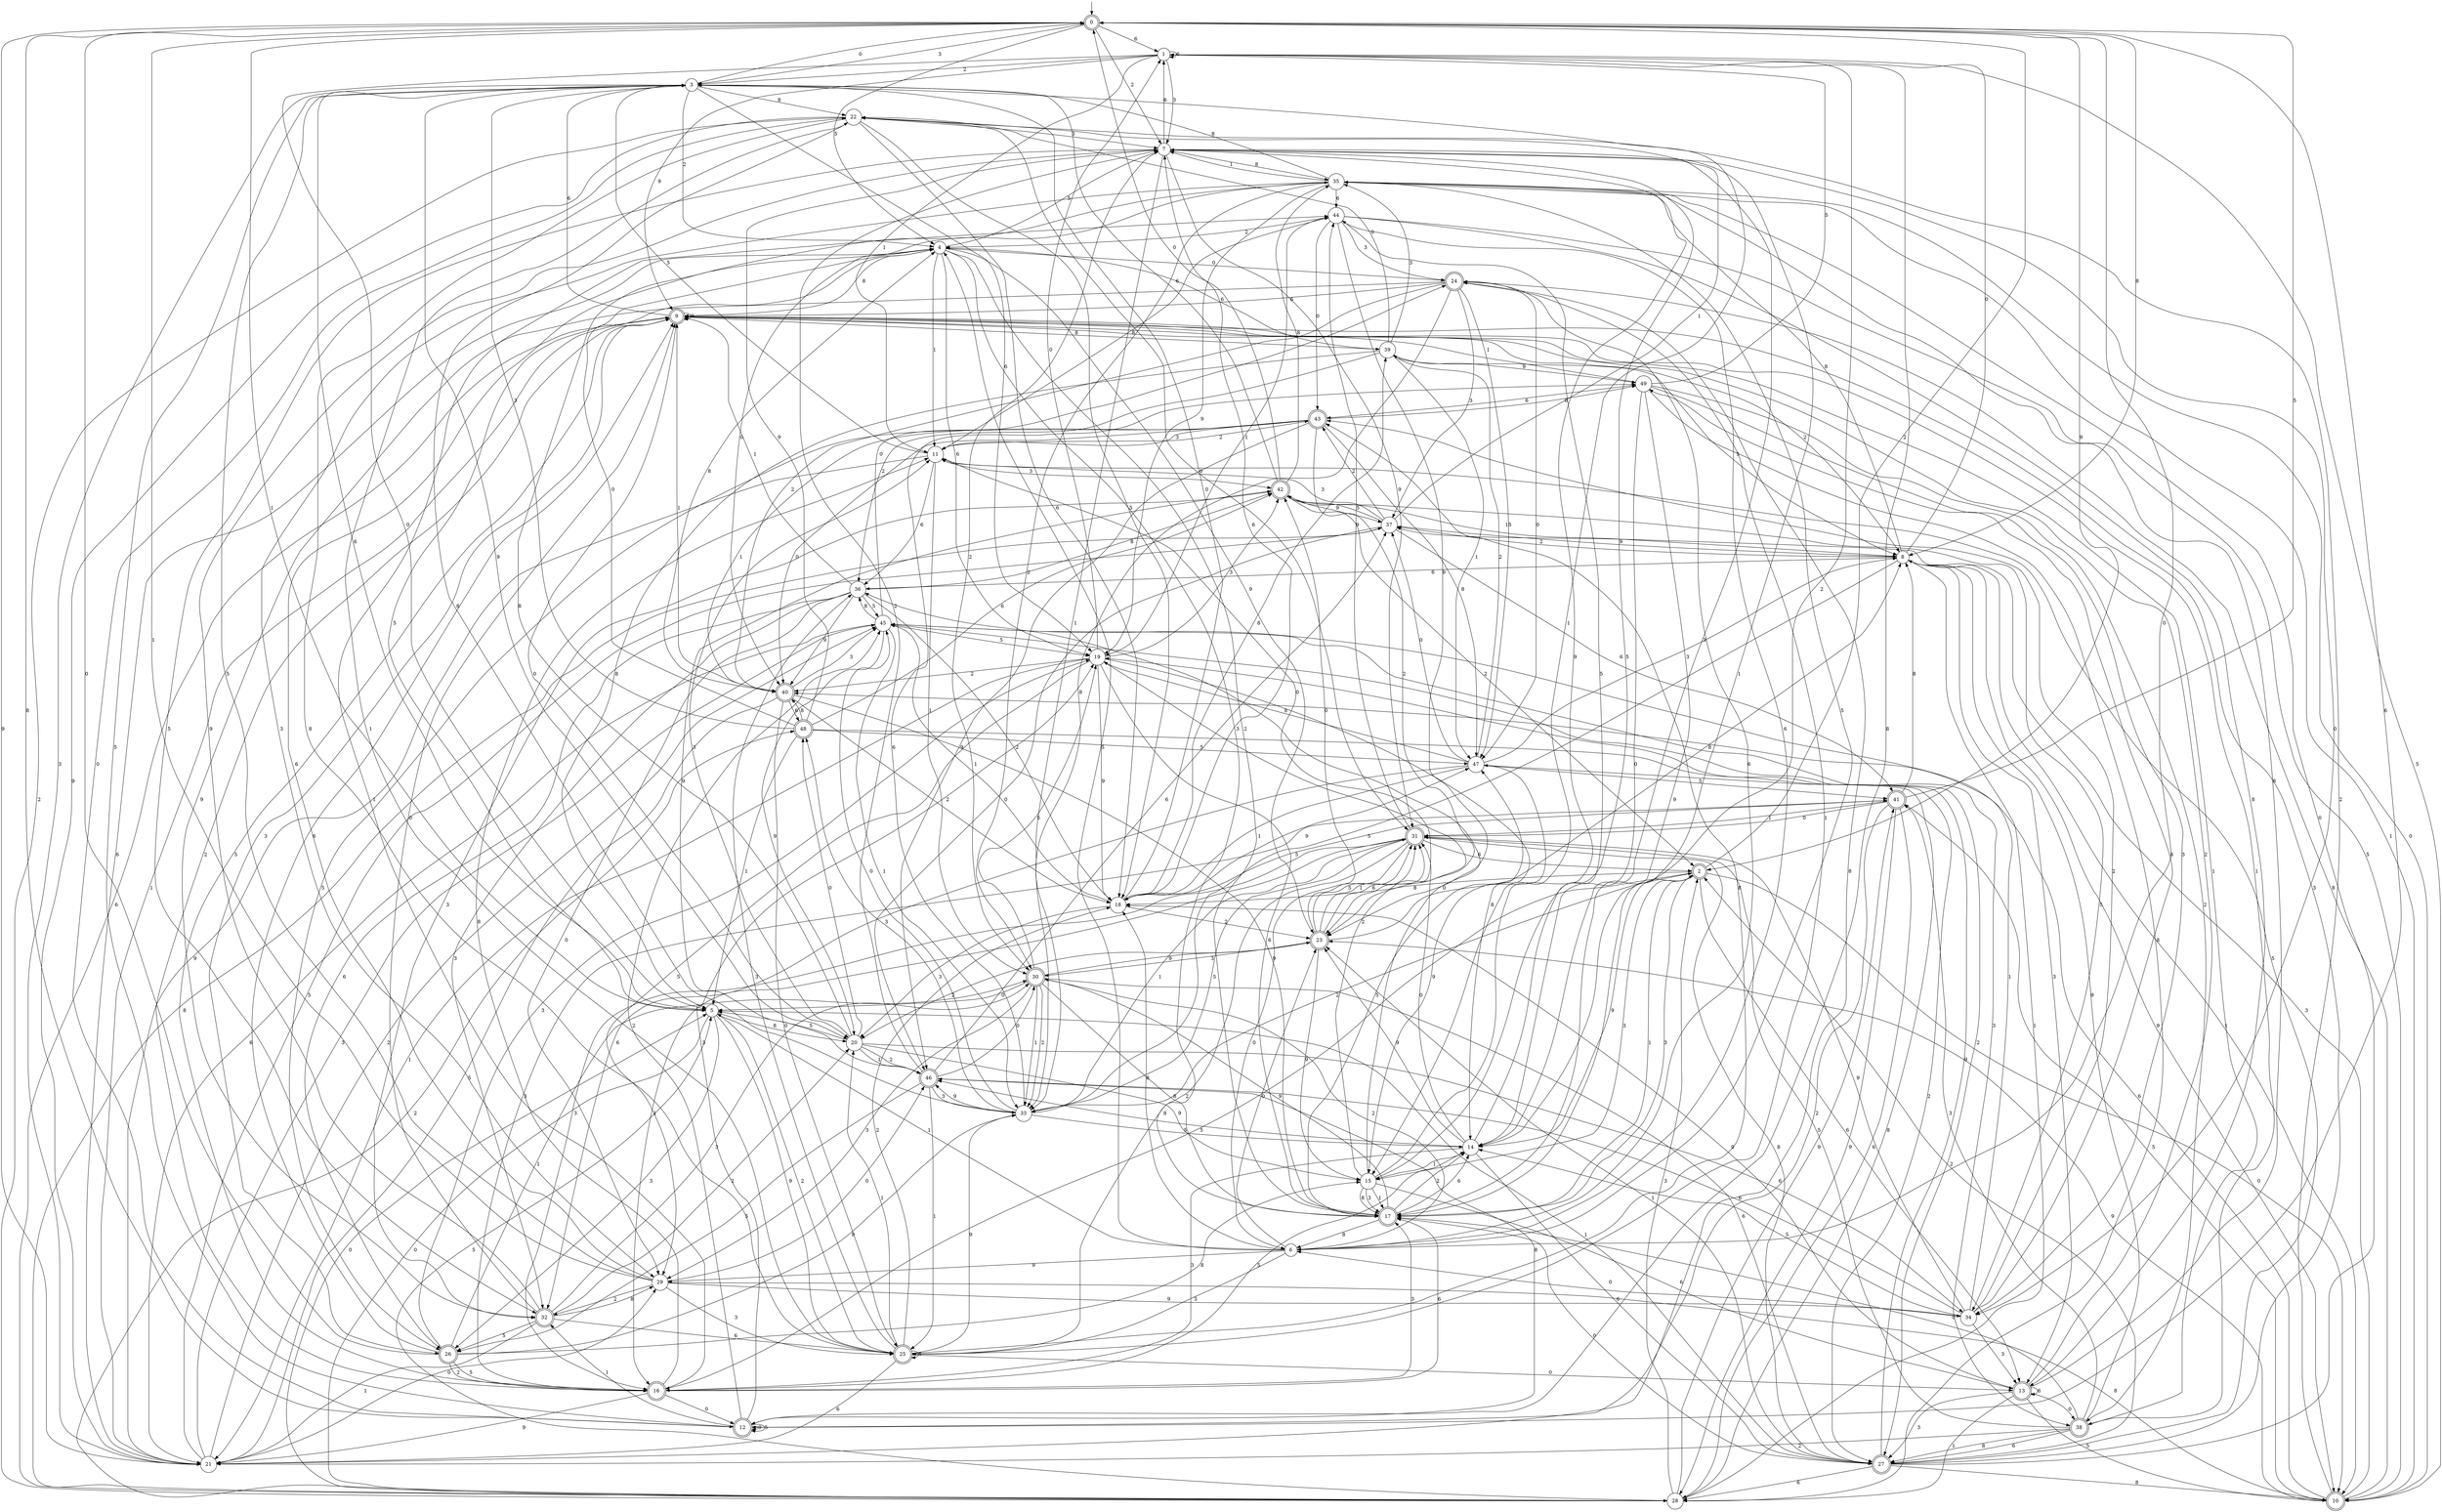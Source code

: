 digraph g {

	s0 [shape="doublecircle" label="0"];
	s1 [shape="circle" label="1"];
	s2 [shape="doublecircle" label="2"];
	s3 [shape="circle" label="3"];
	s4 [shape="circle" label="4"];
	s5 [shape="circle" label="5"];
	s6 [shape="circle" label="6"];
	s7 [shape="circle" label="7"];
	s8 [shape="circle" label="8"];
	s9 [shape="doublecircle" label="9"];
	s10 [shape="doublecircle" label="10"];
	s11 [shape="circle" label="11"];
	s12 [shape="doublecircle" label="12"];
	s13 [shape="doublecircle" label="13"];
	s14 [shape="circle" label="14"];
	s15 [shape="circle" label="15"];
	s16 [shape="doublecircle" label="16"];
	s17 [shape="doublecircle" label="17"];
	s18 [shape="circle" label="18"];
	s19 [shape="circle" label="19"];
	s20 [shape="circle" label="20"];
	s21 [shape="circle" label="21"];
	s22 [shape="circle" label="22"];
	s23 [shape="doublecircle" label="23"];
	s24 [shape="doublecircle" label="24"];
	s25 [shape="doublecircle" label="25"];
	s26 [shape="doublecircle" label="26"];
	s27 [shape="doublecircle" label="27"];
	s28 [shape="circle" label="28"];
	s29 [shape="circle" label="29"];
	s30 [shape="doublecircle" label="30"];
	s31 [shape="doublecircle" label="31"];
	s32 [shape="doublecircle" label="32"];
	s33 [shape="circle" label="33"];
	s34 [shape="circle" label="34"];
	s35 [shape="circle" label="35"];
	s36 [shape="circle" label="36"];
	s37 [shape="circle" label="37"];
	s38 [shape="doublecircle" label="38"];
	s39 [shape="circle" label="39"];
	s40 [shape="doublecircle" label="40"];
	s41 [shape="doublecircle" label="41"];
	s42 [shape="doublecircle" label="42"];
	s43 [shape="doublecircle" label="43"];
	s44 [shape="circle" label="44"];
	s45 [shape="circle" label="45"];
	s46 [shape="doublecircle" label="46"];
	s47 [shape="circle" label="47"];
	s48 [shape="doublecircle" label="48"];
	s49 [shape="circle" label="49"];
	s0 -> s1 [label="6"];
	s0 -> s2 [label="9"];
	s0 -> s3 [label="3"];
	s0 -> s4 [label="5"];
	s0 -> s5 [label="1"];
	s0 -> s6 [label="0"];
	s0 -> s7 [label="2"];
	s0 -> s8 [label="8"];
	s1 -> s1 [label="6"];
	s1 -> s9 [label="9"];
	s1 -> s7 [label="3"];
	s1 -> s10 [label="5"];
	s1 -> s11 [label="1"];
	s1 -> s5 [label="0"];
	s1 -> s3 [label="2"];
	s1 -> s12 [label="8"];
	s2 -> s13 [label="6"];
	s2 -> s14 [label="9"];
	s2 -> s15 [label="3"];
	s2 -> s16 [label="5"];
	s2 -> s17 [label="1"];
	s2 -> s10 [label="0"];
	s2 -> s0 [label="2"];
	s2 -> s18 [label="8"];
	s3 -> s19 [label="6"];
	s3 -> s20 [label="9"];
	s3 -> s21 [label="3"];
	s3 -> s12 [label="5"];
	s3 -> s15 [label="1"];
	s3 -> s0 [label="0"];
	s3 -> s4 [label="2"];
	s3 -> s22 [label="8"];
	s4 -> s19 [label="6"];
	s4 -> s23 [label="9"];
	s4 -> s17 [label="3"];
	s4 -> s7 [label="5"];
	s4 -> s11 [label="1"];
	s4 -> s24 [label="0"];
	s4 -> s17 [label="2"];
	s4 -> s9 [label="8"];
	s5 -> s3 [label="6"];
	s5 -> s25 [label="9"];
	s5 -> s26 [label="3"];
	s5 -> s4 [label="5"];
	s5 -> s27 [label="1"];
	s5 -> s28 [label="0"];
	s5 -> s25 [label="2"];
	s5 -> s20 [label="8"];
	s6 -> s24 [label="6"];
	s6 -> s29 [label="9"];
	s6 -> s25 [label="3"];
	s6 -> s4 [label="5"];
	s6 -> s5 [label="1"];
	s6 -> s23 [label="0"];
	s6 -> s30 [label="2"];
	s6 -> s18 [label="8"];
	s7 -> s1 [label="6"];
	s7 -> s31 [label="9"];
	s7 -> s14 [label="3"];
	s7 -> s32 [label="5"];
	s7 -> s33 [label="1"];
	s7 -> s34 [label="0"];
	s7 -> s30 [label="2"];
	s7 -> s35 [label="8"];
	s8 -> s36 [label="6"];
	s8 -> s10 [label="9"];
	s8 -> s13 [label="3"];
	s8 -> s33 [label="5"];
	s8 -> s10 [label="1"];
	s8 -> s1 [label="0"];
	s8 -> s37 [label="2"];
	s8 -> s35 [label="8"];
	s9 -> s3 [label="6"];
	s9 -> s9 [label="9"];
	s9 -> s26 [label="3"];
	s9 -> s16 [label="5"];
	s9 -> s38 [label="1"];
	s9 -> s20 [label="0"];
	s9 -> s8 [label="2"];
	s9 -> s39 [label="8"];
	s10 -> s40 [label="6"];
	s10 -> s23 [label="9"];
	s10 -> s37 [label="3"];
	s10 -> s41 [label="5"];
	s10 -> s35 [label="1"];
	s10 -> s35 [label="0"];
	s10 -> s22 [label="2"];
	s10 -> s24 [label="8"];
	s11 -> s36 [label="6"];
	s11 -> s21 [label="9"];
	s11 -> s42 [label="3"];
	s11 -> s3 [label="5"];
	s11 -> s30 [label="1"];
	s11 -> s23 [label="0"];
	s11 -> s43 [label="2"];
	s11 -> s44 [label="8"];
	s12 -> s0 [label="6"];
	s12 -> s12 [label="9"];
	s12 -> s19 [label="3"];
	s12 -> s12 [label="5"];
	s12 -> s32 [label="1"];
	s12 -> s22 [label="0"];
	s12 -> s45 [label="2"];
	s12 -> s0 [label="8"];
	s13 -> s13 [label="6"];
	s13 -> s18 [label="9"];
	s13 -> s27 [label="3"];
	s13 -> s10 [label="5"];
	s13 -> s28 [label="1"];
	s13 -> s38 [label="0"];
	s13 -> s9 [label="2"];
	s13 -> s35 [label="8"];
	s14 -> s27 [label="6"];
	s14 -> s23 [label="9"];
	s14 -> s16 [label="3"];
	s14 -> s44 [label="5"];
	s14 -> s15 [label="1"];
	s14 -> s31 [label="0"];
	s14 -> s1 [label="2"];
	s14 -> s46 [label="8"];
	s15 -> s13 [label="6"];
	s15 -> s7 [label="9"];
	s15 -> s17 [label="3"];
	s15 -> s7 [label="5"];
	s15 -> s17 [label="1"];
	s15 -> s36 [label="0"];
	s15 -> s19 [label="2"];
	s15 -> s17 [label="8"];
	s16 -> s17 [label="6"];
	s16 -> s21 [label="9"];
	s16 -> s17 [label="3"];
	s16 -> s14 [label="5"];
	s16 -> s44 [label="1"];
	s16 -> s12 [label="0"];
	s16 -> s9 [label="2"];
	s16 -> s11 [label="8"];
	s17 -> s14 [label="6"];
	s17 -> s30 [label="9"];
	s17 -> s2 [label="3"];
	s17 -> s47 [label="5"];
	s17 -> s7 [label="1"];
	s17 -> s27 [label="0"];
	s17 -> s14 [label="2"];
	s17 -> s6 [label="8"];
	s18 -> s7 [label="6"];
	s18 -> s47 [label="9"];
	s18 -> s20 [label="3"];
	s18 -> s41 [label="5"];
	s18 -> s45 [label="1"];
	s18 -> s3 [label="0"];
	s18 -> s23 [label="2"];
	s18 -> s39 [label="8"];
	s19 -> s17 [label="6"];
	s19 -> s18 [label="9"];
	s19 -> s42 [label="3"];
	s19 -> s29 [label="5"];
	s19 -> s21 [label="1"];
	s19 -> s1 [label="0"];
	s19 -> s40 [label="2"];
	s19 -> s14 [label="8"];
	s20 -> s34 [label="6"];
	s20 -> s15 [label="9"];
	s20 -> s11 [label="3"];
	s20 -> s5 [label="5"];
	s20 -> s46 [label="1"];
	s20 -> s48 [label="0"];
	s20 -> s46 [label="2"];
	s20 -> s35 [label="8"];
	s21 -> s4 [label="6"];
	s21 -> s0 [label="9"];
	s21 -> s45 [label="3"];
	s21 -> s37 [label="5"];
	s21 -> s9 [label="1"];
	s21 -> s29 [label="0"];
	s21 -> s45 [label="2"];
	s21 -> s24 [label="8"];
	s22 -> s18 [label="6"];
	s22 -> s21 [label="9"];
	s22 -> s7 [label="3"];
	s22 -> s18 [label="5"];
	s22 -> s25 [label="1"];
	s22 -> s31 [label="0"];
	s22 -> s28 [label="2"];
	s22 -> s25 [label="8"];
	s23 -> s31 [label="6"];
	s23 -> s15 [label="9"];
	s23 -> s30 [label="3"];
	s23 -> s31 [label="5"];
	s23 -> s31 [label="1"];
	s23 -> s42 [label="0"];
	s23 -> s20 [label="2"];
	s23 -> s8 [label="8"];
	s24 -> s9 [label="6"];
	s24 -> s32 [label="9"];
	s24 -> s37 [label="3"];
	s24 -> s47 [label="5"];
	s24 -> s25 [label="1"];
	s24 -> s47 [label="0"];
	s24 -> s40 [label="2"];
	s24 -> s33 [label="8"];
	s25 -> s21 [label="6"];
	s25 -> s33 [label="9"];
	s25 -> s36 [label="3"];
	s25 -> s25 [label="5"];
	s25 -> s20 [label="1"];
	s25 -> s13 [label="0"];
	s25 -> s18 [label="2"];
	s25 -> s43 [label="8"];
	s26 -> s9 [label="6"];
	s26 -> s33 [label="9"];
	s26 -> s19 [label="3"];
	s26 -> s16 [label="5"];
	s26 -> s30 [label="1"];
	s26 -> s0 [label="0"];
	s26 -> s16 [label="2"];
	s26 -> s15 [label="8"];
	s27 -> s28 [label="6"];
	s27 -> s19 [label="9"];
	s27 -> s9 [label="3"];
	s27 -> s11 [label="5"];
	s27 -> s23 [label="1"];
	s27 -> s35 [label="0"];
	s27 -> s2 [label="2"];
	s27 -> s10 [label="8"];
	s28 -> s9 [label="6"];
	s28 -> s41 [label="9"];
	s28 -> s2 [label="3"];
	s28 -> s5 [label="5"];
	s28 -> s8 [label="1"];
	s28 -> s5 [label="0"];
	s28 -> s48 [label="2"];
	s28 -> s47 [label="8"];
	s29 -> s4 [label="6"];
	s29 -> s34 [label="9"];
	s29 -> s25 [label="3"];
	s29 -> s3 [label="5"];
	s29 -> s0 [label="1"];
	s29 -> s46 [label="0"];
	s29 -> s32 [label="2"];
	s29 -> s10 [label="8"];
	s30 -> s27 [label="6"];
	s30 -> s23 [label="9"];
	s30 -> s29 [label="3"];
	s30 -> s19 [label="5"];
	s30 -> s33 [label="1"];
	s30 -> s5 [label="0"];
	s30 -> s33 [label="2"];
	s30 -> s17 [label="8"];
	s31 -> s2 [label="6"];
	s31 -> s44 [label="9"];
	s31 -> s16 [label="3"];
	s31 -> s33 [label="5"];
	s31 -> s16 [label="1"];
	s31 -> s6 [label="0"];
	s31 -> s25 [label="2"];
	s31 -> s27 [label="8"];
	s32 -> s25 [label="6"];
	s32 -> s7 [label="9"];
	s32 -> s30 [label="3"];
	s32 -> s26 [label="5"];
	s32 -> s21 [label="1"];
	s32 -> s9 [label="0"];
	s32 -> s20 [label="2"];
	s32 -> s29 [label="8"];
	s33 -> s49 [label="6"];
	s33 -> s46 [label="9"];
	s33 -> s48 [label="3"];
	s33 -> s14 [label="5"];
	s33 -> s31 [label="1"];
	s33 -> s45 [label="0"];
	s33 -> s2 [label="2"];
	s33 -> s22 [label="8"];
	s34 -> s46 [label="6"];
	s34 -> s31 [label="9"];
	s34 -> s13 [label="3"];
	s34 -> s14 [label="5"];
	s34 -> s45 [label="1"];
	s34 -> s6 [label="0"];
	s34 -> s43 [label="2"];
	s34 -> s49 [label="8"];
	s35 -> s44 [label="6"];
	s35 -> s19 [label="9"];
	s35 -> s29 [label="3"];
	s35 -> s6 [label="5"];
	s35 -> s7 [label="1"];
	s35 -> s40 [label="0"];
	s35 -> s30 [label="2"];
	s35 -> s3 [label="8"];
	s36 -> s26 [label="6"];
	s36 -> s40 [label="9"];
	s36 -> s32 [label="3"];
	s36 -> s45 [label="5"];
	s36 -> s9 [label="1"];
	s36 -> s29 [label="0"];
	s36 -> s18 [label="2"];
	s36 -> s42 [label="8"];
	s37 -> s41 [label="6"];
	s37 -> s8 [label="9"];
	s37 -> s11 [label="3"];
	s37 -> s42 [label="5"];
	s37 -> s22 [label="1"];
	s37 -> s46 [label="0"];
	s37 -> s43 [label="2"];
	s37 -> s28 [label="8"];
	s38 -> s27 [label="6"];
	s38 -> s8 [label="9"];
	s38 -> s41 [label="3"];
	s38 -> s31 [label="5"];
	s38 -> s9 [label="1"];
	s38 -> s17 [label="0"];
	s38 -> s21 [label="2"];
	s38 -> s27 [label="8"];
	s39 -> s4 [label="6"];
	s39 -> s49 [label="9"];
	s39 -> s35 [label="3"];
	s39 -> s8 [label="5"];
	s39 -> s47 [label="1"];
	s39 -> s22 [label="0"];
	s39 -> s36 [label="2"];
	s39 -> s5 [label="8"];
	s40 -> s48 [label="6"];
	s40 -> s17 [label="9"];
	s40 -> s45 [label="3"];
	s40 -> s21 [label="5"];
	s40 -> s9 [label="1"];
	s40 -> s25 [label="0"];
	s40 -> s18 [label="2"];
	s40 -> s4 [label="8"];
	s41 -> s28 [label="6"];
	s41 -> s28 [label="9"];
	s41 -> s16 [label="3"];
	s41 -> s0 [label="5"];
	s41 -> s31 [label="1"];
	s41 -> s31 [label="0"];
	s41 -> s12 [label="2"];
	s41 -> s8 [label="8"];
	s42 -> s3 [label="6"];
	s42 -> s37 [label="9"];
	s42 -> s32 [label="3"];
	s42 -> s34 [label="5"];
	s42 -> s8 [label="1"];
	s42 -> s0 [label="0"];
	s42 -> s2 [label="2"];
	s42 -> s35 [label="8"];
	s43 -> s49 [label="6"];
	s43 -> s46 [label="9"];
	s43 -> s11 [label="3"];
	s43 -> s26 [label="5"];
	s43 -> s40 [label="1"];
	s43 -> s40 [label="0"];
	s43 -> s23 [label="2"];
	s43 -> s47 [label="8"];
	s44 -> s6 [label="6"];
	s44 -> s23 [label="9"];
	s44 -> s24 [label="3"];
	s44 -> s10 [label="5"];
	s44 -> s19 [label="1"];
	s44 -> s43 [label="0"];
	s44 -> s4 [label="2"];
	s44 -> s13 [label="8"];
	s45 -> s21 [label="6"];
	s45 -> s20 [label="9"];
	s45 -> s38 [label="3"];
	s45 -> s19 [label="5"];
	s45 -> s33 [label="1"];
	s45 -> s24 [label="0"];
	s45 -> s27 [label="2"];
	s45 -> s36 [label="8"];
	s46 -> s37 [label="6"];
	s46 -> s42 [label="9"];
	s46 -> s33 [label="3"];
	s46 -> s26 [label="5"];
	s46 -> s25 [label="1"];
	s46 -> s30 [label="0"];
	s46 -> s7 [label="2"];
	s46 -> s12 [label="8"];
	s47 -> s32 [label="6"];
	s47 -> s15 [label="9"];
	s47 -> s8 [label="3"];
	s47 -> s41 [label="5"];
	s47 -> s18 [label="1"];
	s47 -> s37 [label="0"];
	s47 -> s39 [label="2"];
	s47 -> s19 [label="8"];
	s48 -> s42 [label="6"];
	s48 -> s7 [label="9"];
	s48 -> s3 [label="3"];
	s48 -> s47 [label="5"];
	s48 -> s5 [label="1"];
	s48 -> s4 [label="0"];
	s48 -> s27 [label="2"];
	s48 -> s40 [label="8"];
	s49 -> s43 [label="6"];
	s49 -> s17 [label="9"];
	s49 -> s34 [label="3"];
	s49 -> s1 [label="5"];
	s49 -> s9 [label="1"];
	s49 -> s14 [label="0"];
	s49 -> s38 [label="2"];
	s49 -> s28 [label="8"];

__start0 [label="" shape="none" width="0" height="0"];
__start0 -> s0;

}
